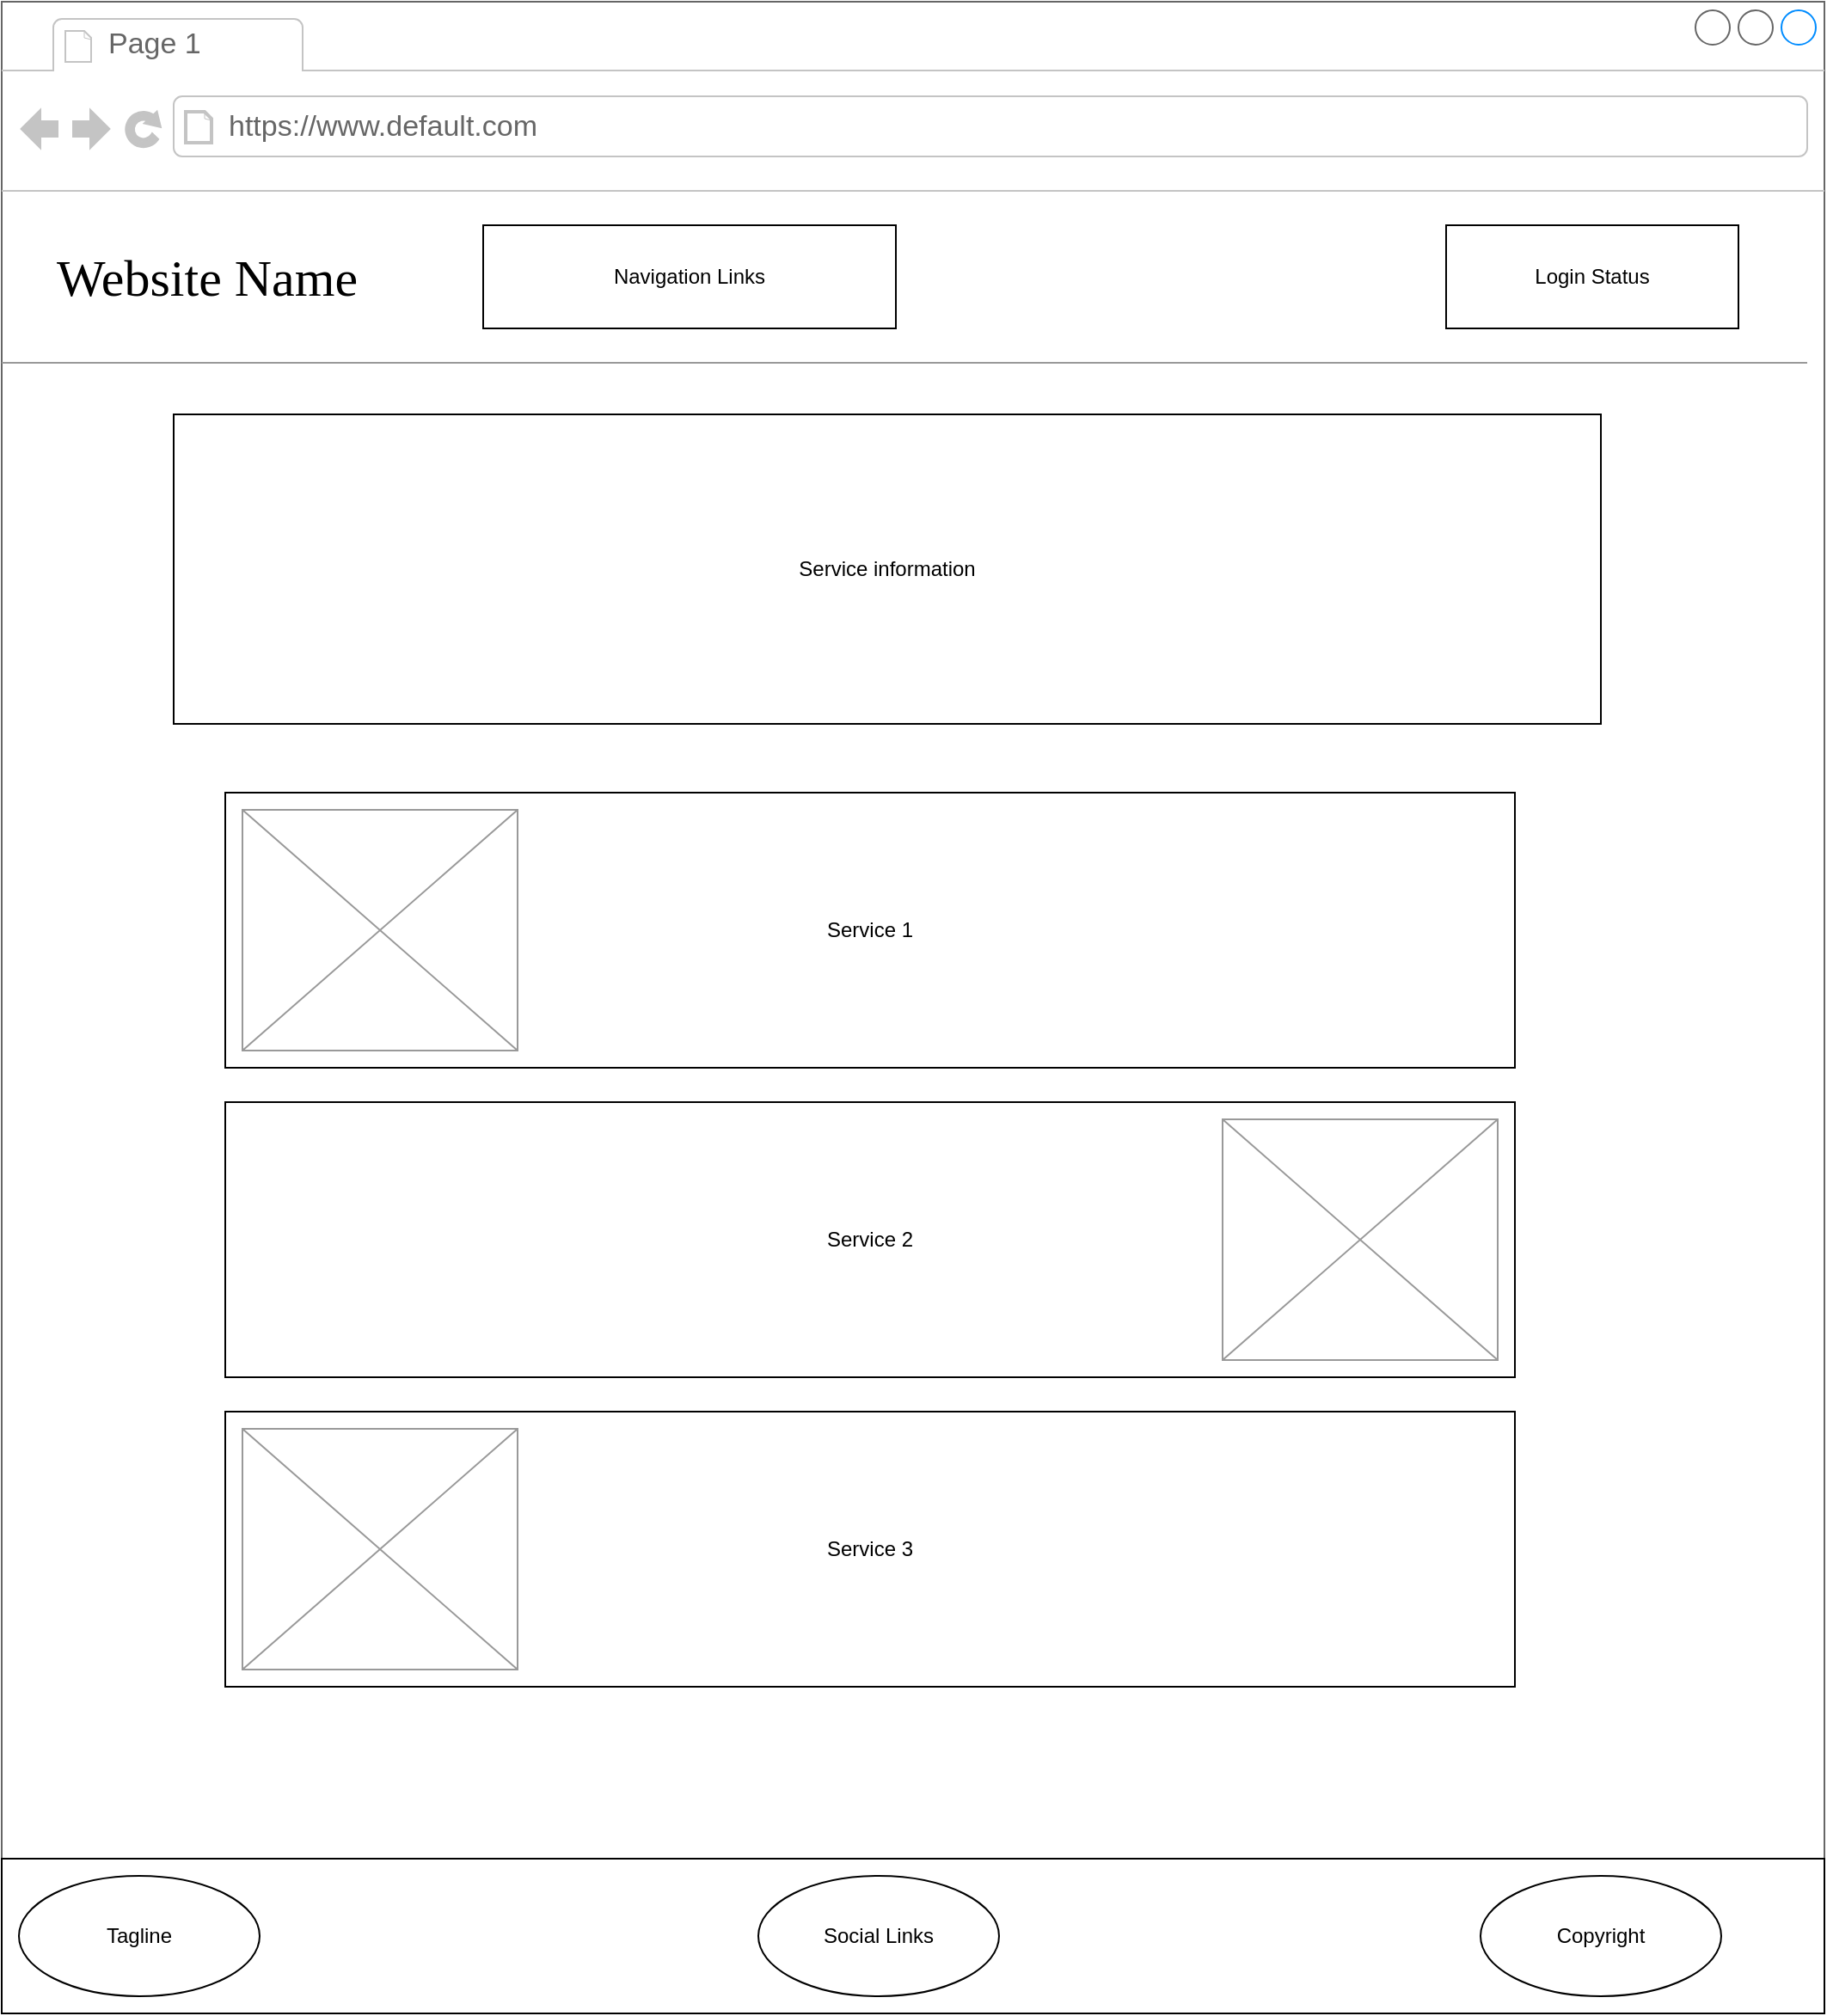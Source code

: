 <mxfile version="21.2.8" type="device">
  <diagram name="Page-1" id="2cc2dc42-3aac-f2a9-1cec-7a8b7cbee084">
    <mxGraphModel dx="1434" dy="836" grid="1" gridSize="10" guides="1" tooltips="1" connect="1" arrows="1" fold="1" page="1" pageScale="1" pageWidth="1100" pageHeight="850" background="none" math="0" shadow="0">
      <root>
        <mxCell id="0" />
        <mxCell id="1" parent="0" />
        <mxCell id="7026571954dc6520-1" value="" style="strokeWidth=1;shadow=0;dashed=0;align=center;html=1;shape=mxgraph.mockup.containers.browserWindow;rSize=0;strokeColor=#666666;mainText=,;recursiveResize=0;rounded=0;labelBackgroundColor=none;fontFamily=Verdana;fontSize=12" parent="1" vertex="1">
          <mxGeometry x="30" y="20" width="1060" height="1170" as="geometry" />
        </mxCell>
        <mxCell id="7026571954dc6520-2" value="Page 1" style="strokeWidth=1;shadow=0;dashed=0;align=center;html=1;shape=mxgraph.mockup.containers.anchor;fontSize=17;fontColor=#666666;align=left;" parent="7026571954dc6520-1" vertex="1">
          <mxGeometry x="60" y="12" width="110" height="26" as="geometry" />
        </mxCell>
        <mxCell id="7026571954dc6520-3" value="https://www.default.com" style="strokeWidth=1;shadow=0;dashed=0;align=center;html=1;shape=mxgraph.mockup.containers.anchor;rSize=0;fontSize=17;fontColor=#666666;align=left;" parent="7026571954dc6520-1" vertex="1">
          <mxGeometry x="130" y="60" width="250" height="26" as="geometry" />
        </mxCell>
        <mxCell id="7026571954dc6520-4" value="Website Name" style="text;html=1;points=[];align=left;verticalAlign=top;spacingTop=-4;fontSize=30;fontFamily=Verdana" parent="7026571954dc6520-1" vertex="1">
          <mxGeometry x="30" y="140" width="340" height="50" as="geometry" />
        </mxCell>
        <mxCell id="7026571954dc6520-15" value="" style="verticalLabelPosition=bottom;shadow=0;dashed=0;align=center;html=1;verticalAlign=top;strokeWidth=1;shape=mxgraph.mockup.markup.line;strokeColor=#999999;rounded=0;labelBackgroundColor=none;fillColor=#ffffff;fontFamily=Verdana;fontSize=12;fontColor=#000000;" parent="7026571954dc6520-1" vertex="1">
          <mxGeometry y="200" width="1050" height="20" as="geometry" />
        </mxCell>
        <mxCell id="X35HXGrq21wr1HeMXBQU-3" value="Navigation Links" style="rounded=0;whiteSpace=wrap;html=1;" vertex="1" parent="7026571954dc6520-1">
          <mxGeometry x="280" y="130" width="240" height="60" as="geometry" />
        </mxCell>
        <mxCell id="X35HXGrq21wr1HeMXBQU-4" value="Login Status" style="rounded=0;whiteSpace=wrap;html=1;" vertex="1" parent="7026571954dc6520-1">
          <mxGeometry x="840" y="130" width="170" height="60" as="geometry" />
        </mxCell>
        <mxCell id="X35HXGrq21wr1HeMXBQU-34" value="Service information" style="rounded=0;whiteSpace=wrap;html=1;" vertex="1" parent="7026571954dc6520-1">
          <mxGeometry x="100" y="240" width="830" height="180" as="geometry" />
        </mxCell>
        <mxCell id="X35HXGrq21wr1HeMXBQU-36" value="Service 1" style="rounded=0;whiteSpace=wrap;html=1;" vertex="1" parent="7026571954dc6520-1">
          <mxGeometry x="130" y="460" width="750" height="160" as="geometry" />
        </mxCell>
        <mxCell id="X35HXGrq21wr1HeMXBQU-37" value="Service 2" style="rounded=0;whiteSpace=wrap;html=1;" vertex="1" parent="7026571954dc6520-1">
          <mxGeometry x="130" y="640" width="750" height="160" as="geometry" />
        </mxCell>
        <mxCell id="X35HXGrq21wr1HeMXBQU-30" value="" style="rounded=0;whiteSpace=wrap;html=1;" vertex="1" parent="7026571954dc6520-1">
          <mxGeometry y="1080" width="1060" height="90" as="geometry" />
        </mxCell>
        <mxCell id="X35HXGrq21wr1HeMXBQU-31" value="Tagline" style="ellipse;whiteSpace=wrap;html=1;" vertex="1" parent="7026571954dc6520-1">
          <mxGeometry x="10" y="1090" width="140" height="70" as="geometry" />
        </mxCell>
        <mxCell id="X35HXGrq21wr1HeMXBQU-32" value="Social Links" style="ellipse;whiteSpace=wrap;html=1;" vertex="1" parent="7026571954dc6520-1">
          <mxGeometry x="440" y="1090" width="140" height="70" as="geometry" />
        </mxCell>
        <mxCell id="X35HXGrq21wr1HeMXBQU-33" value="Copyright" style="ellipse;whiteSpace=wrap;html=1;" vertex="1" parent="7026571954dc6520-1">
          <mxGeometry x="860" y="1090" width="140" height="70" as="geometry" />
        </mxCell>
        <mxCell id="X35HXGrq21wr1HeMXBQU-38" value="Service 3" style="rounded=0;whiteSpace=wrap;html=1;" vertex="1" parent="7026571954dc6520-1">
          <mxGeometry x="130" y="820" width="750" height="160" as="geometry" />
        </mxCell>
        <mxCell id="X35HXGrq21wr1HeMXBQU-39" value="" style="verticalLabelPosition=bottom;shadow=0;dashed=0;align=center;html=1;verticalAlign=top;strokeWidth=1;shape=mxgraph.mockup.graphics.simpleIcon;strokeColor=#999999;" vertex="1" parent="7026571954dc6520-1">
          <mxGeometry x="140" y="470" width="160" height="140" as="geometry" />
        </mxCell>
        <mxCell id="X35HXGrq21wr1HeMXBQU-40" value="" style="verticalLabelPosition=bottom;shadow=0;dashed=0;align=center;html=1;verticalAlign=top;strokeWidth=1;shape=mxgraph.mockup.graphics.simpleIcon;strokeColor=#999999;" vertex="1" parent="7026571954dc6520-1">
          <mxGeometry x="710" y="650" width="160" height="140" as="geometry" />
        </mxCell>
        <mxCell id="X35HXGrq21wr1HeMXBQU-41" value="" style="verticalLabelPosition=bottom;shadow=0;dashed=0;align=center;html=1;verticalAlign=top;strokeWidth=1;shape=mxgraph.mockup.graphics.simpleIcon;strokeColor=#999999;" vertex="1" parent="7026571954dc6520-1">
          <mxGeometry x="140" y="830" width="160" height="140" as="geometry" />
        </mxCell>
      </root>
    </mxGraphModel>
  </diagram>
</mxfile>

